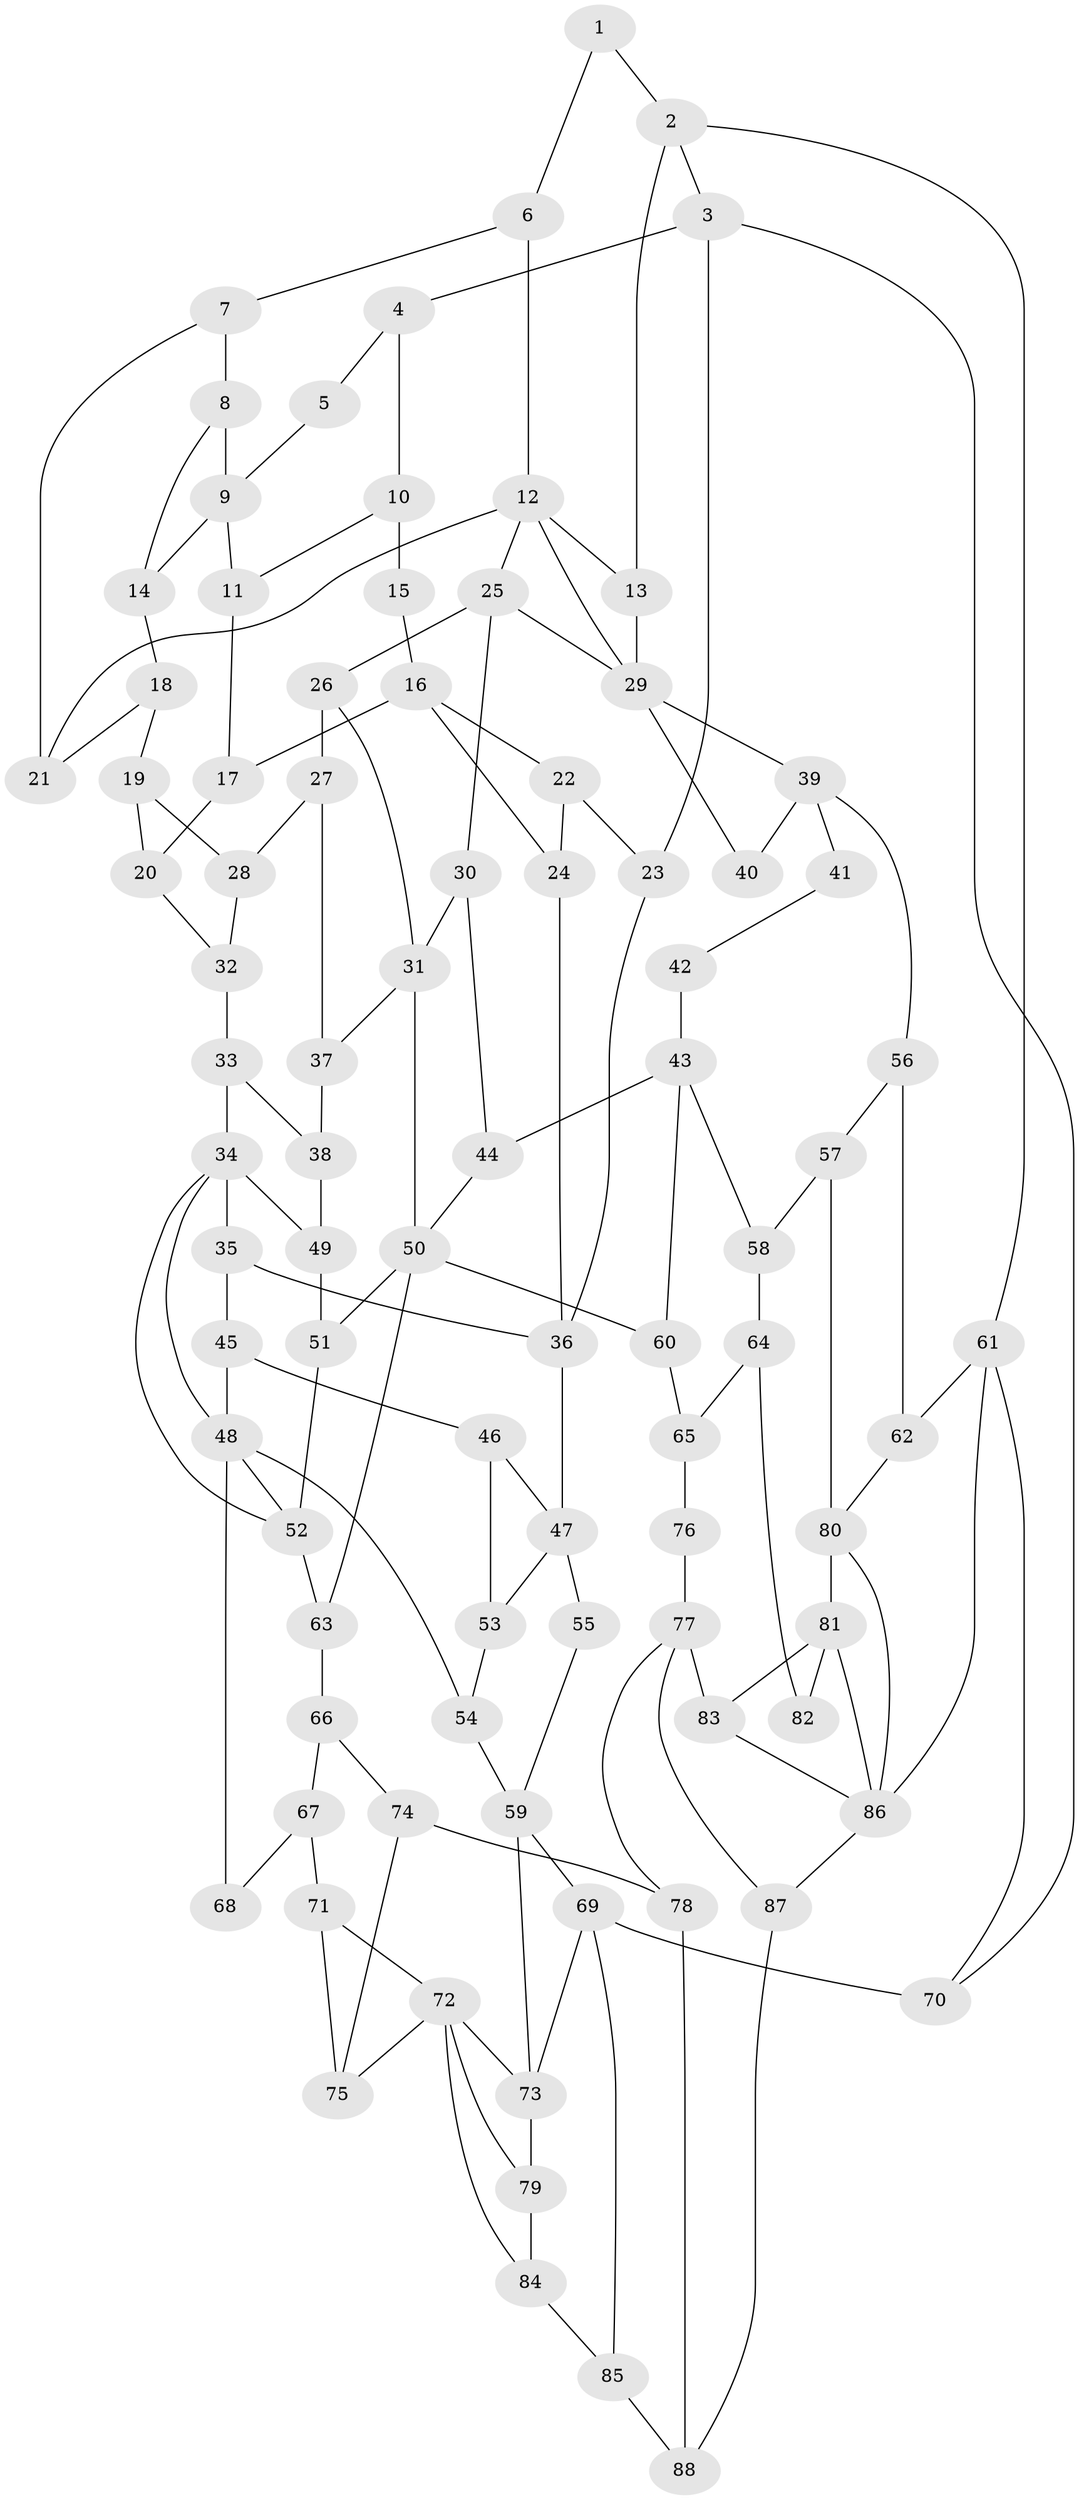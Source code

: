 // original degree distribution, {3: 0.02054794520547945, 6: 0.23972602739726026, 4: 0.23972602739726026, 5: 0.5}
// Generated by graph-tools (version 1.1) at 2025/54/03/04/25 22:54:40]
// undirected, 88 vertices, 143 edges
graph export_dot {
  node [color=gray90,style=filled];
  1;
  2;
  3;
  4;
  5;
  6;
  7;
  8;
  9;
  10;
  11;
  12;
  13;
  14;
  15;
  16;
  17;
  18;
  19;
  20;
  21;
  22;
  23;
  24;
  25;
  26;
  27;
  28;
  29;
  30;
  31;
  32;
  33;
  34;
  35;
  36;
  37;
  38;
  39;
  40;
  41;
  42;
  43;
  44;
  45;
  46;
  47;
  48;
  49;
  50;
  51;
  52;
  53;
  54;
  55;
  56;
  57;
  58;
  59;
  60;
  61;
  62;
  63;
  64;
  65;
  66;
  67;
  68;
  69;
  70;
  71;
  72;
  73;
  74;
  75;
  76;
  77;
  78;
  79;
  80;
  81;
  82;
  83;
  84;
  85;
  86;
  87;
  88;
  1 -- 2 [weight=1.0];
  1 -- 6 [weight=1.0];
  2 -- 3 [weight=1.0];
  2 -- 13 [weight=1.0];
  2 -- 61 [weight=1.0];
  3 -- 4 [weight=1.0];
  3 -- 23 [weight=1.0];
  3 -- 70 [weight=1.0];
  4 -- 5 [weight=1.0];
  4 -- 10 [weight=1.0];
  5 -- 9 [weight=1.0];
  6 -- 7 [weight=1.0];
  6 -- 12 [weight=1.0];
  7 -- 8 [weight=1.0];
  7 -- 21 [weight=1.0];
  8 -- 9 [weight=1.0];
  8 -- 14 [weight=1.0];
  9 -- 11 [weight=1.0];
  9 -- 14 [weight=1.0];
  10 -- 11 [weight=1.0];
  10 -- 15 [weight=2.0];
  11 -- 17 [weight=1.0];
  12 -- 13 [weight=1.0];
  12 -- 21 [weight=1.0];
  12 -- 25 [weight=1.0];
  12 -- 29 [weight=1.0];
  13 -- 29 [weight=1.0];
  14 -- 18 [weight=1.0];
  15 -- 16 [weight=3.0];
  16 -- 17 [weight=1.0];
  16 -- 22 [weight=1.0];
  16 -- 24 [weight=1.0];
  17 -- 20 [weight=1.0];
  18 -- 19 [weight=1.0];
  18 -- 21 [weight=1.0];
  19 -- 20 [weight=1.0];
  19 -- 28 [weight=1.0];
  20 -- 32 [weight=1.0];
  22 -- 23 [weight=1.0];
  22 -- 24 [weight=1.0];
  23 -- 36 [weight=1.0];
  24 -- 36 [weight=1.0];
  25 -- 26 [weight=1.0];
  25 -- 29 [weight=2.0];
  25 -- 30 [weight=1.0];
  26 -- 27 [weight=1.0];
  26 -- 31 [weight=1.0];
  27 -- 28 [weight=1.0];
  27 -- 37 [weight=1.0];
  28 -- 32 [weight=1.0];
  29 -- 39 [weight=1.0];
  29 -- 40 [weight=1.0];
  30 -- 31 [weight=1.0];
  30 -- 44 [weight=1.0];
  31 -- 37 [weight=1.0];
  31 -- 50 [weight=2.0];
  32 -- 33 [weight=1.0];
  33 -- 34 [weight=1.0];
  33 -- 38 [weight=1.0];
  34 -- 35 [weight=1.0];
  34 -- 48 [weight=1.0];
  34 -- 49 [weight=1.0];
  34 -- 52 [weight=1.0];
  35 -- 36 [weight=1.0];
  35 -- 45 [weight=1.0];
  36 -- 47 [weight=2.0];
  37 -- 38 [weight=1.0];
  38 -- 49 [weight=1.0];
  39 -- 40 [weight=2.0];
  39 -- 41 [weight=2.0];
  39 -- 56 [weight=1.0];
  41 -- 42 [weight=1.0];
  42 -- 43 [weight=2.0];
  43 -- 44 [weight=2.0];
  43 -- 58 [weight=1.0];
  43 -- 60 [weight=1.0];
  44 -- 50 [weight=1.0];
  45 -- 46 [weight=1.0];
  45 -- 48 [weight=1.0];
  46 -- 47 [weight=1.0];
  46 -- 53 [weight=1.0];
  47 -- 53 [weight=1.0];
  47 -- 55 [weight=2.0];
  48 -- 52 [weight=1.0];
  48 -- 54 [weight=1.0];
  48 -- 68 [weight=2.0];
  49 -- 51 [weight=1.0];
  50 -- 51 [weight=1.0];
  50 -- 60 [weight=1.0];
  50 -- 63 [weight=1.0];
  51 -- 52 [weight=1.0];
  52 -- 63 [weight=1.0];
  53 -- 54 [weight=1.0];
  54 -- 59 [weight=1.0];
  55 -- 59 [weight=1.0];
  56 -- 57 [weight=1.0];
  56 -- 62 [weight=1.0];
  57 -- 58 [weight=1.0];
  57 -- 80 [weight=1.0];
  58 -- 64 [weight=1.0];
  59 -- 69 [weight=2.0];
  59 -- 73 [weight=1.0];
  60 -- 65 [weight=1.0];
  61 -- 62 [weight=1.0];
  61 -- 70 [weight=1.0];
  61 -- 86 [weight=1.0];
  62 -- 80 [weight=1.0];
  63 -- 66 [weight=1.0];
  64 -- 65 [weight=1.0];
  64 -- 82 [weight=1.0];
  65 -- 76 [weight=1.0];
  66 -- 67 [weight=1.0];
  66 -- 74 [weight=1.0];
  67 -- 68 [weight=1.0];
  67 -- 71 [weight=1.0];
  69 -- 70 [weight=2.0];
  69 -- 73 [weight=1.0];
  69 -- 85 [weight=1.0];
  71 -- 72 [weight=1.0];
  71 -- 75 [weight=1.0];
  72 -- 73 [weight=1.0];
  72 -- 75 [weight=1.0];
  72 -- 79 [weight=2.0];
  72 -- 84 [weight=1.0];
  73 -- 79 [weight=3.0];
  74 -- 75 [weight=1.0];
  74 -- 78 [weight=1.0];
  76 -- 77 [weight=2.0];
  77 -- 78 [weight=1.0];
  77 -- 83 [weight=2.0];
  77 -- 87 [weight=1.0];
  78 -- 88 [weight=1.0];
  79 -- 84 [weight=1.0];
  80 -- 81 [weight=2.0];
  80 -- 86 [weight=1.0];
  81 -- 82 [weight=2.0];
  81 -- 83 [weight=1.0];
  81 -- 86 [weight=1.0];
  83 -- 86 [weight=1.0];
  84 -- 85 [weight=1.0];
  85 -- 88 [weight=1.0];
  86 -- 87 [weight=1.0];
  87 -- 88 [weight=1.0];
}
